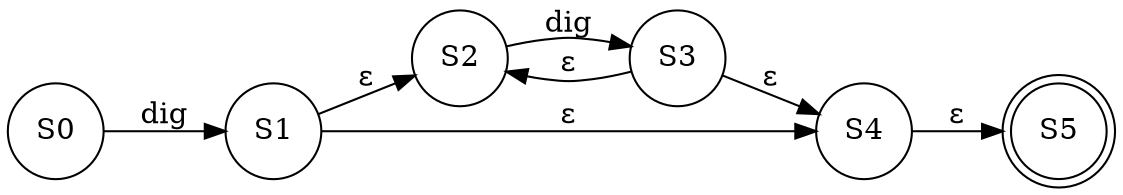 digraph grafica{
rankdir=LR;
forcelabels= true;
node [shape = circle];
S0;
S1;
S2;
S3;
S4;
S5[shape = doublecircle];
S0->S1[label="dig"]
S1->S2[label="ε"]
S1->S4[label="ε"]
S2->S3[label="dig"]
S3->S2[label="ε"]
S3->S4[label="ε"]
S4->S5[label="ε"]

}